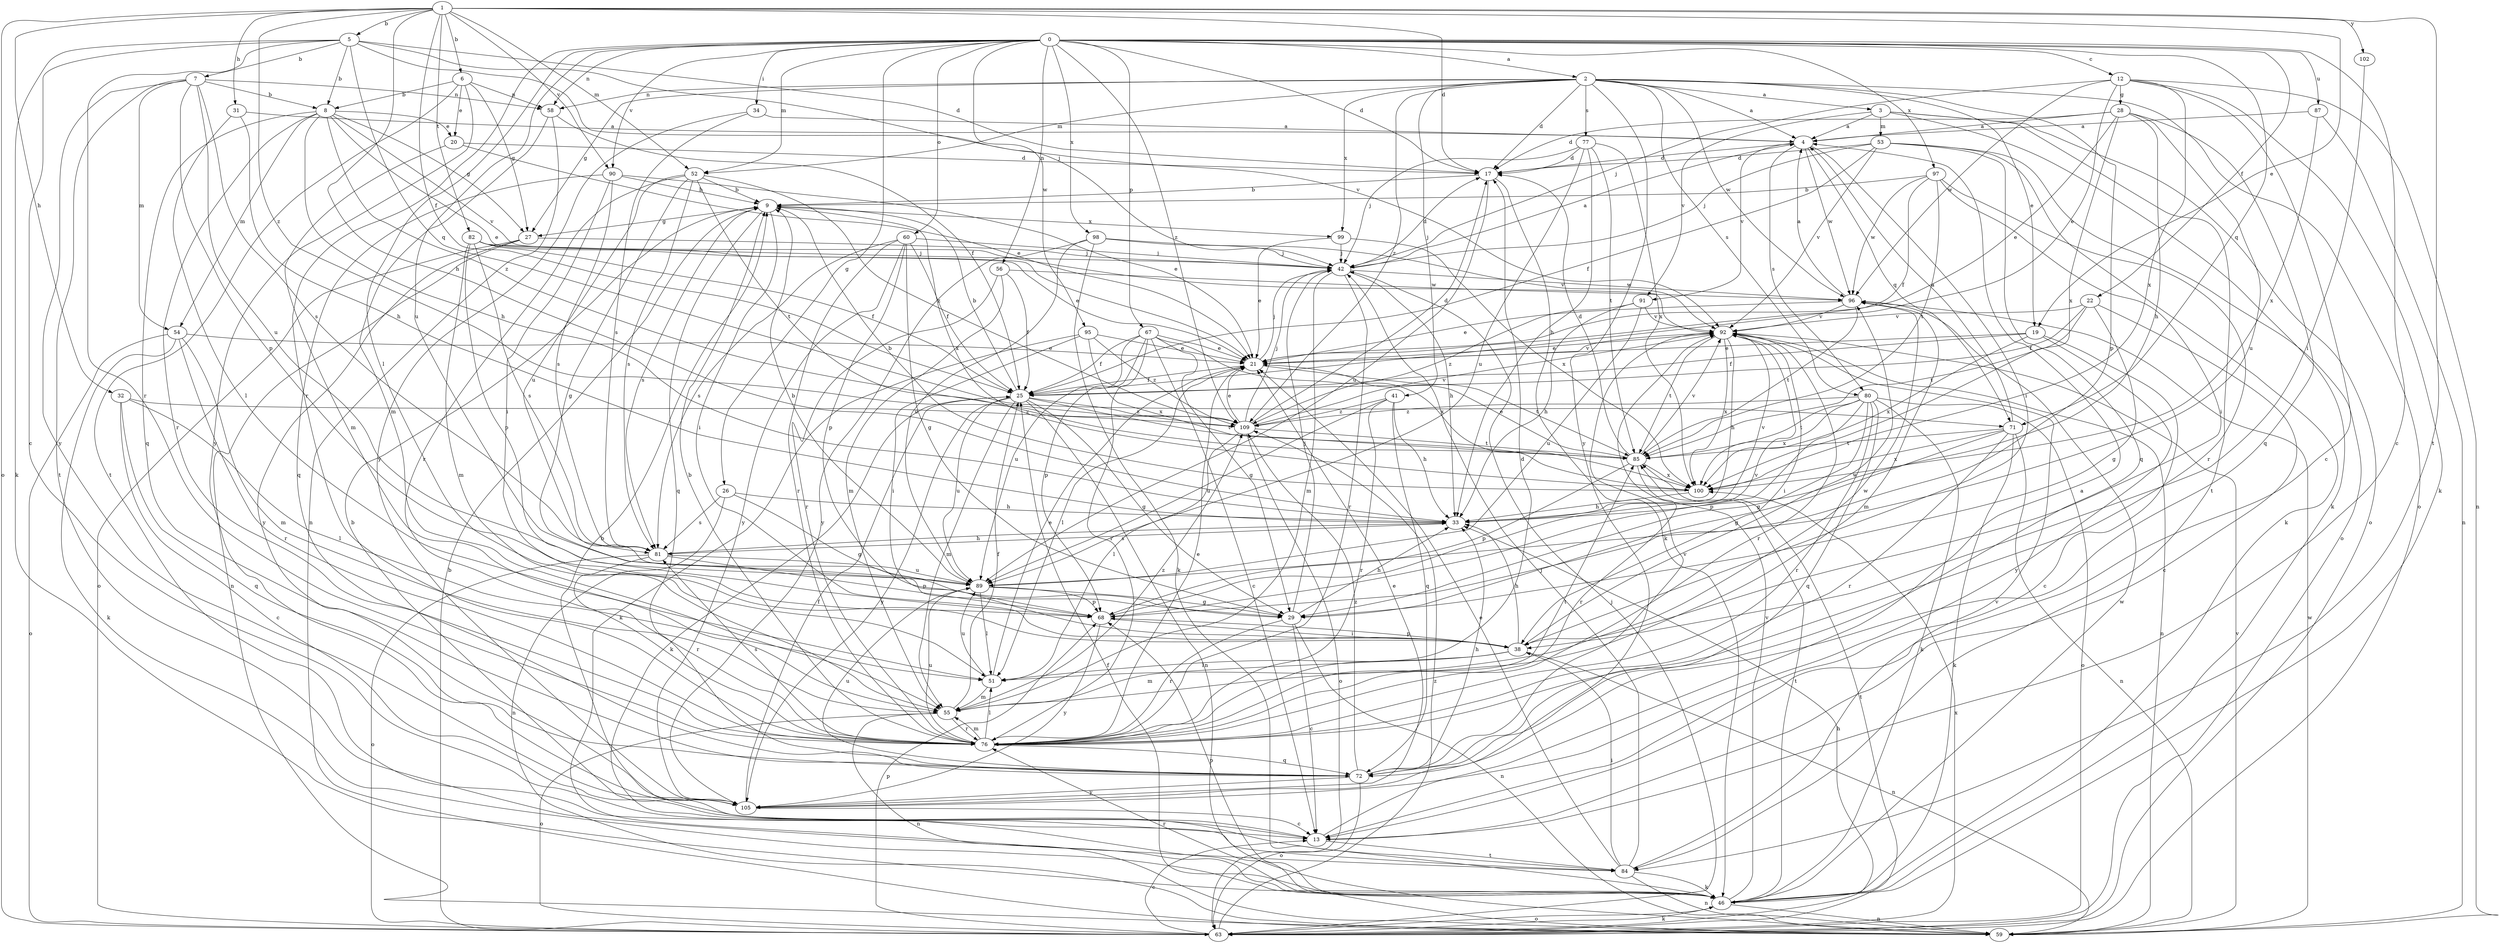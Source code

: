 strict digraph  {
0;
1;
2;
3;
4;
5;
6;
7;
8;
9;
12;
13;
17;
19;
20;
21;
22;
25;
26;
27;
28;
29;
31;
32;
33;
34;
38;
41;
42;
46;
51;
52;
53;
54;
55;
56;
58;
59;
60;
63;
67;
68;
71;
72;
76;
77;
80;
81;
82;
84;
85;
87;
89;
90;
91;
92;
95;
96;
97;
98;
99;
100;
102;
105;
109;
0 -> 2  [label=a];
0 -> 12  [label=c];
0 -> 13  [label=c];
0 -> 17  [label=d];
0 -> 22  [label=f];
0 -> 26  [label=g];
0 -> 34  [label=i];
0 -> 51  [label=l];
0 -> 52  [label=m];
0 -> 56  [label=n];
0 -> 58  [label=n];
0 -> 60  [label=o];
0 -> 67  [label=p];
0 -> 71  [label=q];
0 -> 76  [label=r];
0 -> 87  [label=u];
0 -> 89  [label=u];
0 -> 90  [label=v];
0 -> 95  [label=w];
0 -> 97  [label=x];
0 -> 98  [label=x];
0 -> 109  [label=z];
1 -> 5  [label=b];
1 -> 6  [label=b];
1 -> 17  [label=d];
1 -> 19  [label=e];
1 -> 25  [label=f];
1 -> 31  [label=h];
1 -> 32  [label=h];
1 -> 33  [label=h];
1 -> 52  [label=m];
1 -> 63  [label=o];
1 -> 82  [label=t];
1 -> 84  [label=t];
1 -> 90  [label=v];
1 -> 102  [label=y];
1 -> 109  [label=z];
2 -> 3  [label=a];
2 -> 4  [label=a];
2 -> 17  [label=d];
2 -> 19  [label=e];
2 -> 27  [label=g];
2 -> 41  [label=j];
2 -> 52  [label=m];
2 -> 58  [label=n];
2 -> 63  [label=o];
2 -> 68  [label=p];
2 -> 77  [label=s];
2 -> 80  [label=s];
2 -> 96  [label=w];
2 -> 99  [label=x];
2 -> 105  [label=y];
2 -> 109  [label=z];
3 -> 4  [label=a];
3 -> 46  [label=k];
3 -> 53  [label=m];
3 -> 63  [label=o];
3 -> 84  [label=t];
3 -> 91  [label=v];
4 -> 17  [label=d];
4 -> 38  [label=i];
4 -> 71  [label=q];
4 -> 80  [label=s];
4 -> 91  [label=v];
4 -> 96  [label=w];
5 -> 7  [label=b];
5 -> 8  [label=b];
5 -> 13  [label=c];
5 -> 17  [label=d];
5 -> 42  [label=j];
5 -> 46  [label=k];
5 -> 71  [label=q];
5 -> 76  [label=r];
5 -> 92  [label=v];
6 -> 8  [label=b];
6 -> 20  [label=e];
6 -> 27  [label=g];
6 -> 58  [label=n];
6 -> 84  [label=t];
6 -> 105  [label=y];
7 -> 8  [label=b];
7 -> 54  [label=m];
7 -> 58  [label=n];
7 -> 68  [label=p];
7 -> 81  [label=s];
7 -> 84  [label=t];
7 -> 89  [label=u];
7 -> 105  [label=y];
8 -> 20  [label=e];
8 -> 21  [label=e];
8 -> 27  [label=g];
8 -> 33  [label=h];
8 -> 54  [label=m];
8 -> 72  [label=q];
8 -> 76  [label=r];
8 -> 92  [label=v];
8 -> 109  [label=z];
9 -> 27  [label=g];
9 -> 38  [label=i];
9 -> 72  [label=q];
9 -> 81  [label=s];
9 -> 99  [label=x];
9 -> 100  [label=x];
12 -> 13  [label=c];
12 -> 21  [label=e];
12 -> 28  [label=g];
12 -> 42  [label=j];
12 -> 46  [label=k];
12 -> 59  [label=n];
12 -> 96  [label=w];
12 -> 100  [label=x];
13 -> 4  [label=a];
13 -> 9  [label=b];
13 -> 84  [label=t];
17 -> 9  [label=b];
17 -> 46  [label=k];
17 -> 89  [label=u];
19 -> 13  [label=c];
19 -> 21  [label=e];
19 -> 25  [label=f];
19 -> 100  [label=x];
19 -> 105  [label=y];
20 -> 17  [label=d];
20 -> 21  [label=e];
20 -> 55  [label=m];
21 -> 25  [label=f];
21 -> 42  [label=j];
21 -> 51  [label=l];
21 -> 85  [label=t];
21 -> 92  [label=v];
22 -> 13  [label=c];
22 -> 25  [label=f];
22 -> 29  [label=g];
22 -> 85  [label=t];
22 -> 92  [label=v];
25 -> 9  [label=b];
25 -> 29  [label=g];
25 -> 46  [label=k];
25 -> 55  [label=m];
25 -> 59  [label=n];
25 -> 85  [label=t];
25 -> 89  [label=u];
25 -> 105  [label=y];
25 -> 109  [label=z];
26 -> 29  [label=g];
26 -> 33  [label=h];
26 -> 59  [label=n];
26 -> 81  [label=s];
27 -> 42  [label=j];
27 -> 59  [label=n];
27 -> 63  [label=o];
27 -> 105  [label=y];
28 -> 4  [label=a];
28 -> 17  [label=d];
28 -> 21  [label=e];
28 -> 33  [label=h];
28 -> 72  [label=q];
28 -> 89  [label=u];
28 -> 100  [label=x];
29 -> 13  [label=c];
29 -> 33  [label=h];
29 -> 42  [label=j];
29 -> 59  [label=n];
29 -> 76  [label=r];
31 -> 4  [label=a];
31 -> 33  [label=h];
31 -> 51  [label=l];
32 -> 13  [label=c];
32 -> 51  [label=l];
32 -> 72  [label=q];
32 -> 109  [label=z];
33 -> 81  [label=s];
33 -> 92  [label=v];
34 -> 4  [label=a];
34 -> 81  [label=s];
34 -> 105  [label=y];
38 -> 33  [label=h];
38 -> 51  [label=l];
38 -> 55  [label=m];
38 -> 59  [label=n];
38 -> 68  [label=p];
38 -> 96  [label=w];
41 -> 33  [label=h];
41 -> 72  [label=q];
41 -> 76  [label=r];
41 -> 89  [label=u];
41 -> 109  [label=z];
42 -> 4  [label=a];
42 -> 17  [label=d];
42 -> 33  [label=h];
42 -> 55  [label=m];
42 -> 76  [label=r];
42 -> 96  [label=w];
46 -> 59  [label=n];
46 -> 63  [label=o];
46 -> 68  [label=p];
46 -> 76  [label=r];
46 -> 85  [label=t];
46 -> 92  [label=v];
46 -> 96  [label=w];
51 -> 21  [label=e];
51 -> 55  [label=m];
51 -> 89  [label=u];
51 -> 96  [label=w];
52 -> 9  [label=b];
52 -> 29  [label=g];
52 -> 76  [label=r];
52 -> 81  [label=s];
52 -> 85  [label=t];
52 -> 89  [label=u];
52 -> 109  [label=z];
53 -> 17  [label=d];
53 -> 25  [label=f];
53 -> 42  [label=j];
53 -> 46  [label=k];
53 -> 63  [label=o];
53 -> 72  [label=q];
53 -> 92  [label=v];
54 -> 21  [label=e];
54 -> 46  [label=k];
54 -> 55  [label=m];
54 -> 63  [label=o];
54 -> 76  [label=r];
55 -> 25  [label=f];
55 -> 59  [label=n];
55 -> 63  [label=o];
55 -> 76  [label=r];
55 -> 109  [label=z];
56 -> 25  [label=f];
56 -> 55  [label=m];
56 -> 76  [label=r];
56 -> 96  [label=w];
58 -> 25  [label=f];
58 -> 55  [label=m];
58 -> 59  [label=n];
59 -> 25  [label=f];
59 -> 92  [label=v];
59 -> 96  [label=w];
60 -> 25  [label=f];
60 -> 29  [label=g];
60 -> 42  [label=j];
60 -> 68  [label=p];
60 -> 76  [label=r];
60 -> 81  [label=s];
60 -> 105  [label=y];
63 -> 9  [label=b];
63 -> 13  [label=c];
63 -> 33  [label=h];
63 -> 42  [label=j];
63 -> 46  [label=k];
63 -> 68  [label=p];
63 -> 85  [label=t];
63 -> 100  [label=x];
63 -> 109  [label=z];
67 -> 13  [label=c];
67 -> 21  [label=e];
67 -> 25  [label=f];
67 -> 29  [label=g];
67 -> 68  [label=p];
67 -> 76  [label=r];
67 -> 89  [label=u];
67 -> 100  [label=x];
68 -> 38  [label=i];
68 -> 92  [label=v];
68 -> 105  [label=y];
71 -> 4  [label=a];
71 -> 29  [label=g];
71 -> 46  [label=k];
71 -> 59  [label=n];
71 -> 76  [label=r];
71 -> 85  [label=t];
71 -> 100  [label=x];
72 -> 33  [label=h];
72 -> 63  [label=o];
72 -> 89  [label=u];
72 -> 92  [label=v];
72 -> 105  [label=y];
72 -> 109  [label=z];
76 -> 9  [label=b];
76 -> 17  [label=d];
76 -> 21  [label=e];
76 -> 51  [label=l];
76 -> 55  [label=m];
76 -> 72  [label=q];
76 -> 81  [label=s];
76 -> 85  [label=t];
76 -> 89  [label=u];
77 -> 17  [label=d];
77 -> 33  [label=h];
77 -> 42  [label=j];
77 -> 85  [label=t];
77 -> 89  [label=u];
77 -> 100  [label=x];
80 -> 29  [label=g];
80 -> 46  [label=k];
80 -> 63  [label=o];
80 -> 68  [label=p];
80 -> 72  [label=q];
80 -> 76  [label=r];
80 -> 85  [label=t];
80 -> 100  [label=x];
80 -> 109  [label=z];
81 -> 33  [label=h];
81 -> 63  [label=o];
81 -> 68  [label=p];
81 -> 76  [label=r];
81 -> 89  [label=u];
82 -> 21  [label=e];
82 -> 25  [label=f];
82 -> 42  [label=j];
82 -> 55  [label=m];
82 -> 68  [label=p];
82 -> 81  [label=s];
84 -> 9  [label=b];
84 -> 21  [label=e];
84 -> 38  [label=i];
84 -> 42  [label=j];
84 -> 46  [label=k];
84 -> 59  [label=n];
84 -> 92  [label=v];
85 -> 17  [label=d];
85 -> 21  [label=e];
85 -> 68  [label=p];
85 -> 76  [label=r];
85 -> 92  [label=v];
85 -> 100  [label=x];
87 -> 4  [label=a];
87 -> 59  [label=n];
87 -> 100  [label=x];
89 -> 9  [label=b];
89 -> 29  [label=g];
89 -> 51  [label=l];
89 -> 68  [label=p];
90 -> 9  [label=b];
90 -> 21  [label=e];
90 -> 38  [label=i];
90 -> 72  [label=q];
90 -> 81  [label=s];
91 -> 33  [label=h];
91 -> 89  [label=u];
91 -> 92  [label=v];
91 -> 109  [label=z];
92 -> 21  [label=e];
92 -> 33  [label=h];
92 -> 38  [label=i];
92 -> 59  [label=n];
92 -> 76  [label=r];
92 -> 85  [label=t];
92 -> 100  [label=x];
95 -> 21  [label=e];
95 -> 38  [label=i];
95 -> 46  [label=k];
95 -> 100  [label=x];
95 -> 109  [label=z];
96 -> 4  [label=a];
96 -> 21  [label=e];
96 -> 55  [label=m];
96 -> 85  [label=t];
96 -> 92  [label=v];
97 -> 9  [label=b];
97 -> 25  [label=f];
97 -> 38  [label=i];
97 -> 76  [label=r];
97 -> 85  [label=t];
97 -> 96  [label=w];
98 -> 42  [label=j];
98 -> 46  [label=k];
98 -> 89  [label=u];
98 -> 92  [label=v];
98 -> 105  [label=y];
99 -> 21  [label=e];
99 -> 42  [label=j];
99 -> 100  [label=x];
100 -> 9  [label=b];
100 -> 33  [label=h];
102 -> 38  [label=i];
105 -> 13  [label=c];
105 -> 21  [label=e];
105 -> 25  [label=f];
109 -> 17  [label=d];
109 -> 21  [label=e];
109 -> 42  [label=j];
109 -> 51  [label=l];
109 -> 63  [label=o];
109 -> 85  [label=t];
109 -> 92  [label=v];
}
